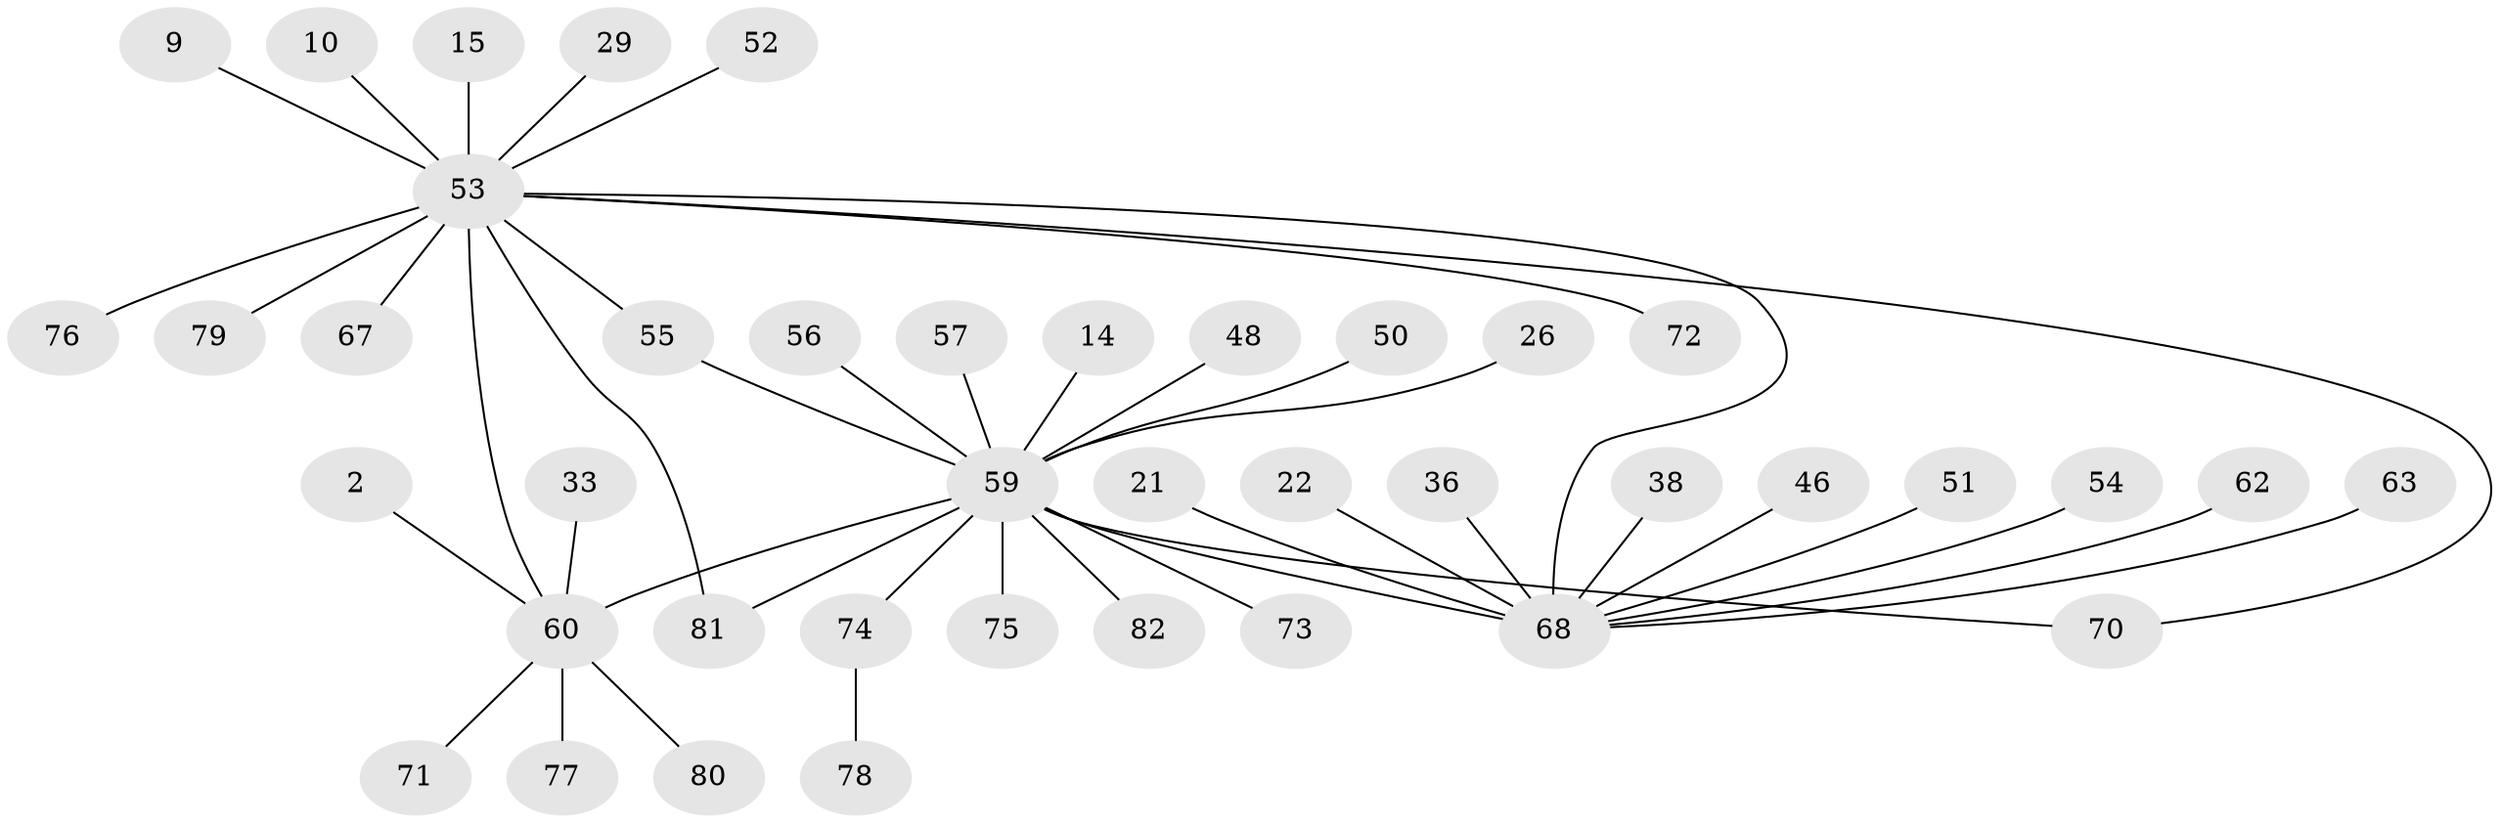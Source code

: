 // original degree distribution, {7: 0.036585365853658534, 1: 0.5609756097560976, 4: 0.06097560975609756, 17: 0.012195121951219513, 3: 0.07317073170731707, 5: 0.04878048780487805, 6: 0.024390243902439025, 2: 0.18292682926829268}
// Generated by graph-tools (version 1.1) at 2025/50/03/04/25 21:50:23]
// undirected, 41 vertices, 44 edges
graph export_dot {
graph [start="1"]
  node [color=gray90,style=filled];
  2;
  9;
  10;
  14;
  15;
  21;
  22;
  26;
  29;
  33;
  36;
  38;
  46;
  48;
  50 [super="+43"];
  51;
  52;
  53 [super="+3+19+13"];
  54;
  55 [super="+49"];
  56;
  57 [super="+42"];
  59 [super="+25+28+5"];
  60 [super="+11+17"];
  62;
  63;
  67 [super="+39"];
  68 [super="+23+18+41+27"];
  70 [super="+69"];
  71 [super="+30"];
  72;
  73;
  74 [super="+37"];
  75;
  76 [super="+58"];
  77;
  78;
  79;
  80;
  81 [super="+64"];
  82 [super="+66"];
  2 -- 60;
  9 -- 53;
  10 -- 53;
  14 -- 59;
  15 -- 53;
  21 -- 68;
  22 -- 68;
  26 -- 59;
  29 -- 53;
  33 -- 60;
  36 -- 68;
  38 -- 68;
  46 -- 68;
  48 -- 59;
  50 -- 59;
  51 -- 68;
  52 -- 53;
  53 -- 79;
  53 -- 72;
  53 -- 60 [weight=3];
  53 -- 68;
  53 -- 67;
  53 -- 81;
  53 -- 55;
  53 -- 76;
  53 -- 70;
  54 -- 68;
  55 -- 59;
  56 -- 59;
  57 -- 59;
  59 -- 60 [weight=4];
  59 -- 73;
  59 -- 68 [weight=3];
  59 -- 75;
  59 -- 74;
  59 -- 81;
  59 -- 70;
  59 -- 82;
  60 -- 77;
  60 -- 80;
  60 -- 71;
  62 -- 68;
  63 -- 68;
  74 -- 78;
}
